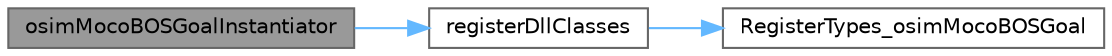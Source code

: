 digraph "osimMocoBOSGoalInstantiator"
{
 // LATEX_PDF_SIZE
  bgcolor="transparent";
  edge [fontname=Helvetica,fontsize=10,labelfontname=Helvetica,labelfontsize=10];
  node [fontname=Helvetica,fontsize=10,shape=box,height=0.2,width=0.4];
  rankdir="LR";
  Node1 [id="Node000001",label="osimMocoBOSGoalInstantiator",height=0.2,width=0.4,color="gray40", fillcolor="grey60", style="filled", fontcolor="black",tooltip=" "];
  Node1 -> Node2 [id="edge1_Node000001_Node000002",color="steelblue1",style="solid",tooltip=" "];
  Node2 [id="Node000002",label="registerDllClasses",height=0.2,width=0.4,color="grey40", fillcolor="white", style="filled",URL="$classosim_moco_b_o_s_goal_instantiator.html#a6a9f3524a98908a52ee811ee1b3e7471",tooltip=" "];
  Node2 -> Node3 [id="edge2_Node000002_Node000003",color="steelblue1",style="solid",tooltip=" "];
  Node3 [id="Node000003",label="RegisterTypes_osimMocoBOSGoal",height=0.2,width=0.4,color="grey40", fillcolor="white", style="filled",URL="$compat_2_moco_b_o_s_goal_2_register_types__osim_moco_b_o_s_goal_8cpp.html#a5e628135957b6465df1b7975cd38be39",tooltip=" "];
}
